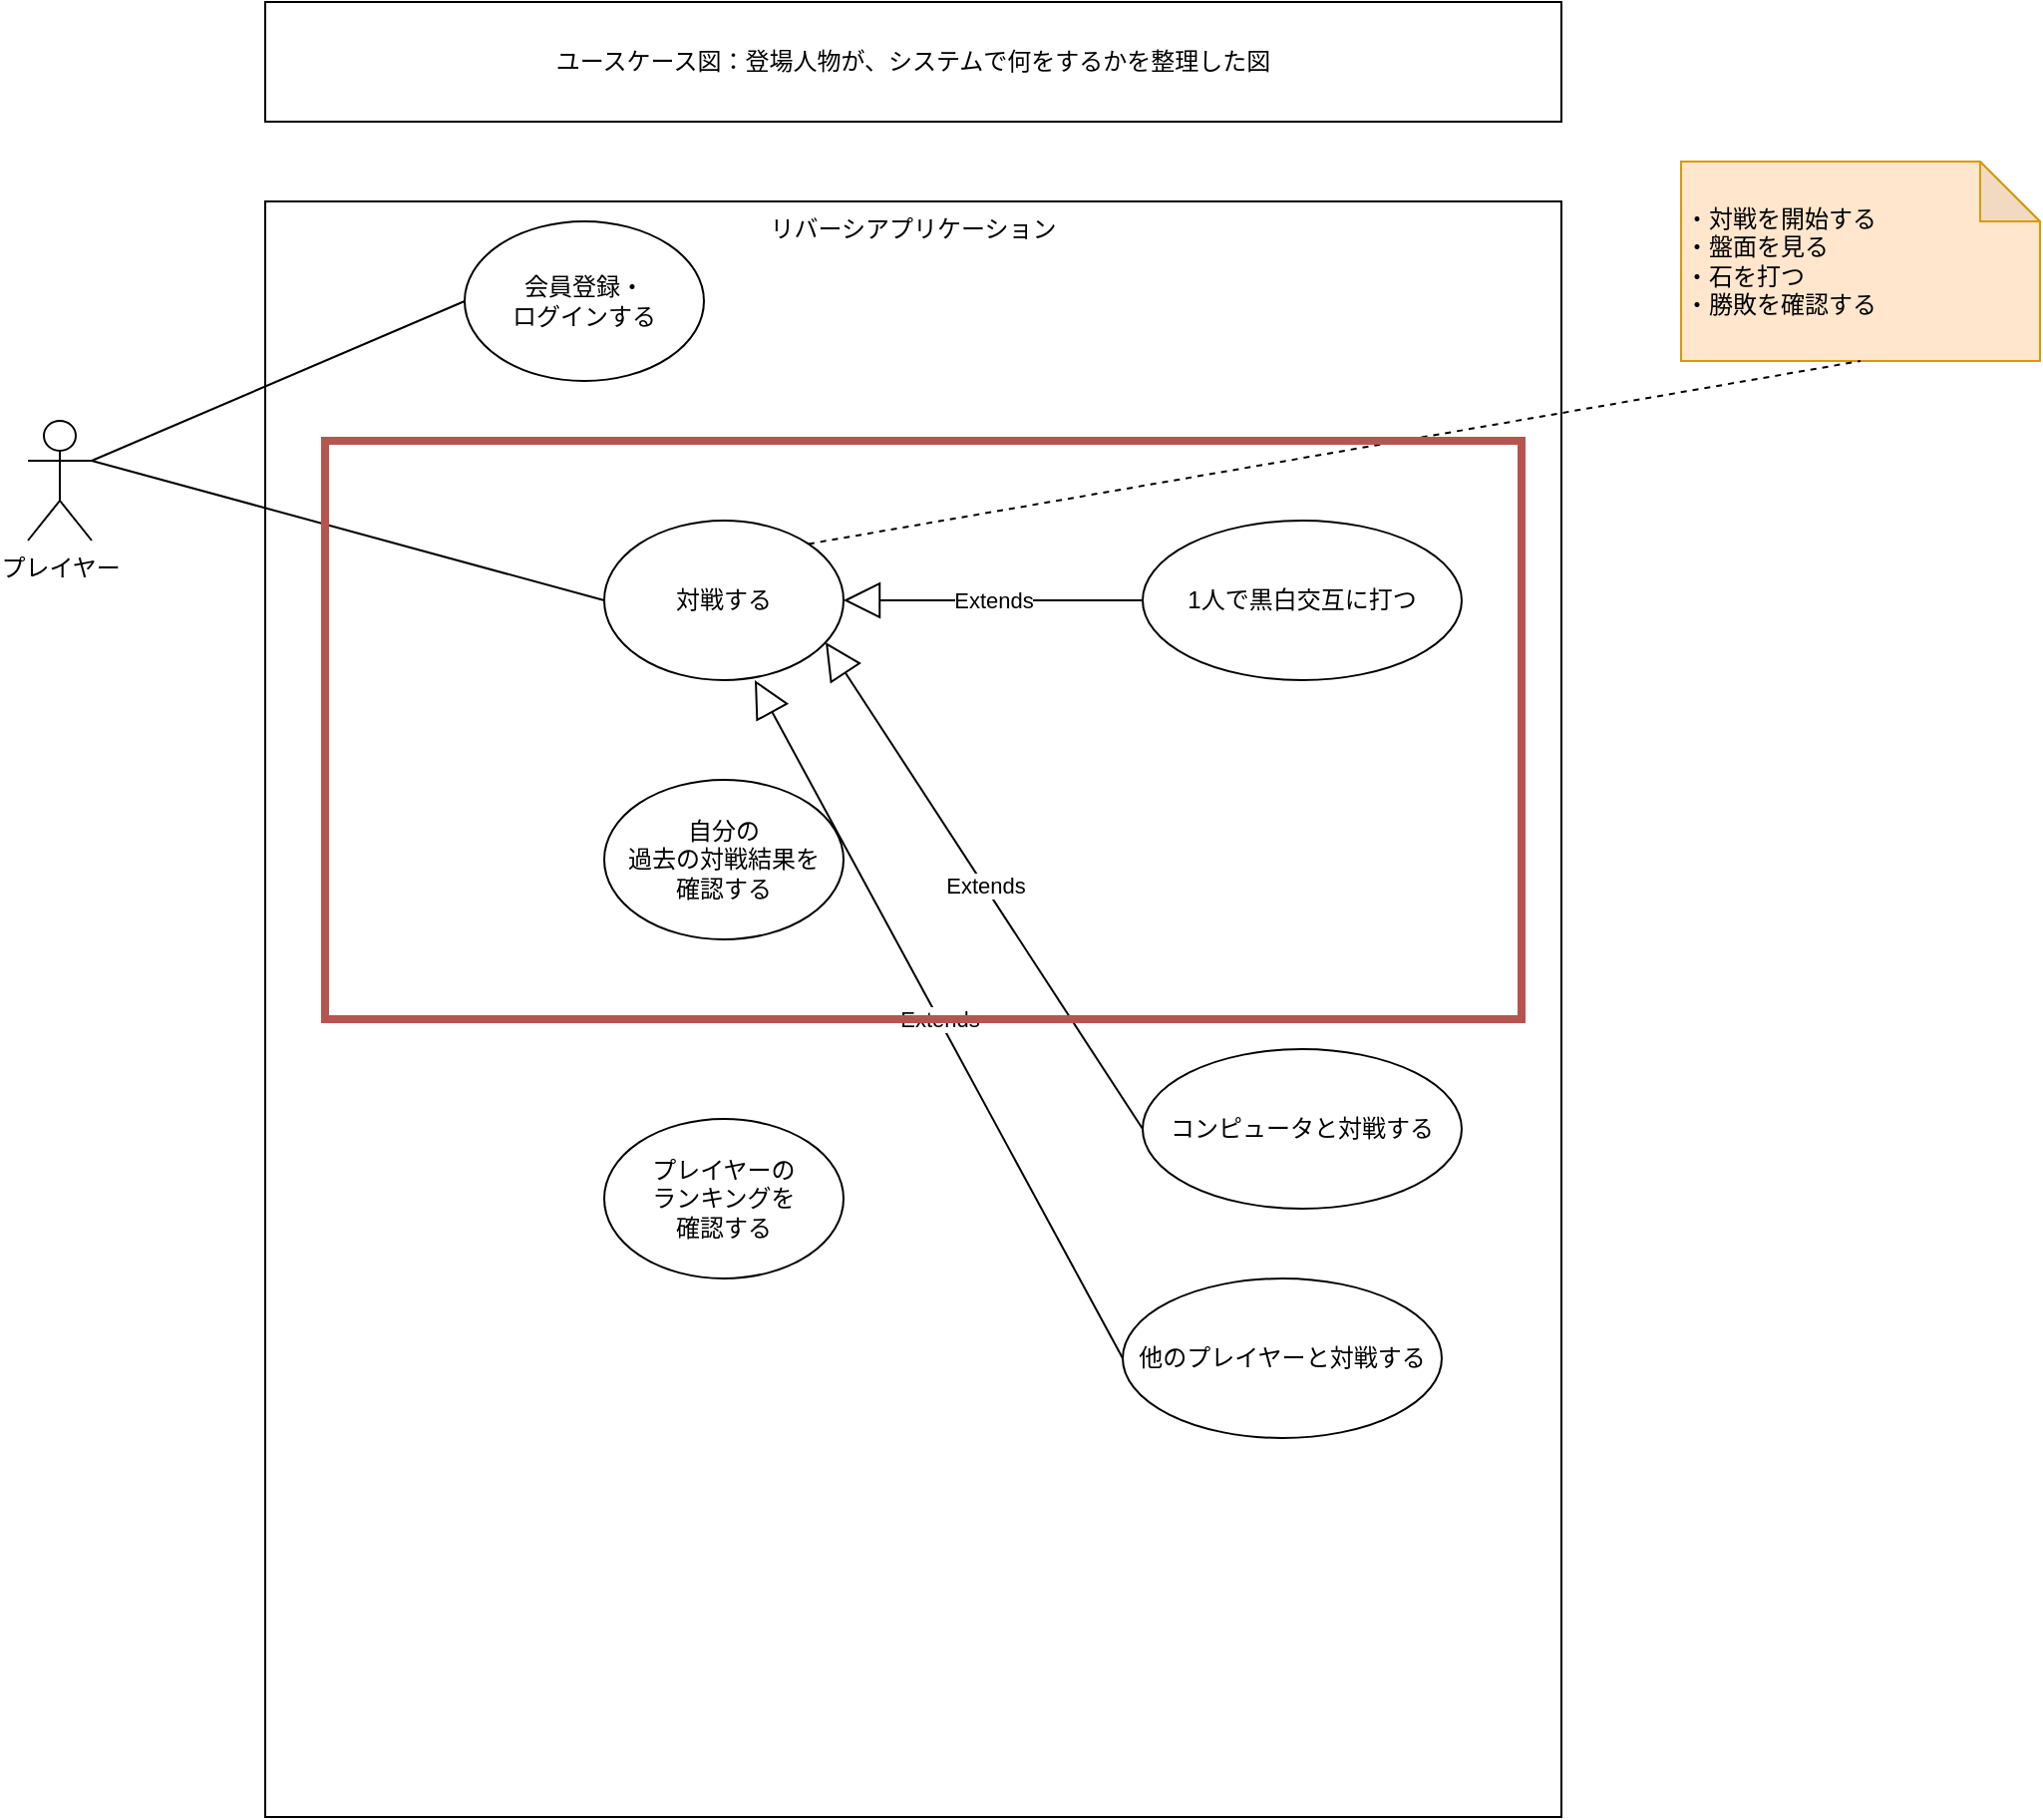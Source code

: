 <mxfile>
    <diagram id="u6bh803Heww7WclWKC7-" name="コンテキスト図">
        <mxGraphModel dx="1897" dy="1871" grid="1" gridSize="10" guides="1" tooltips="1" connect="1" arrows="1" fold="1" page="1" pageScale="1" pageWidth="827" pageHeight="1169" math="0" shadow="0">
            <root>
                <mxCell id="0"/>
                <mxCell id="1" parent="0"/>
                <mxCell id="10" value="リバーシアプリケーション" style="rounded=0;whiteSpace=wrap;html=1;verticalAlign=top;" vertex="1" parent="1">
                    <mxGeometry x="90" y="80" width="650" height="810" as="geometry"/>
                </mxCell>
                <mxCell id="9" value="ユースケース図：登場人物が、システムで何をするかを整理した図" style="rounded=0;whiteSpace=wrap;html=1;" parent="1" vertex="1">
                    <mxGeometry x="90" y="-20" width="650" height="60" as="geometry"/>
                </mxCell>
                <mxCell id="29" style="edgeStyle=none;html=1;exitX=1;exitY=0.333;exitDx=0;exitDy=0;exitPerimeter=0;entryX=0;entryY=0.5;entryDx=0;entryDy=0;endArrow=none;endFill=0;" edge="1" parent="1" source="11" target="18">
                    <mxGeometry relative="1" as="geometry"/>
                </mxCell>
                <mxCell id="11" value="プレイヤー" style="shape=umlActor;verticalLabelPosition=bottom;verticalAlign=top;html=1;outlineConnect=0;" vertex="1" parent="1">
                    <mxGeometry x="-29" y="190" width="32" height="60" as="geometry"/>
                </mxCell>
                <mxCell id="14" value="対戦する" style="ellipse;whiteSpace=wrap;html=1;" vertex="1" parent="1">
                    <mxGeometry x="260" y="240" width="120" height="80" as="geometry"/>
                </mxCell>
                <mxCell id="15" style="edgeStyle=none;html=1;exitX=0;exitY=0.5;exitDx=0;exitDy=0;entryX=1;entryY=0.333;entryDx=0;entryDy=0;entryPerimeter=0;endArrow=none;endFill=0;" edge="1" parent="1" source="14" target="11">
                    <mxGeometry relative="1" as="geometry"/>
                </mxCell>
                <mxCell id="16" value="・対戦を開始する&lt;div&gt;・盤面を見る&lt;/div&gt;&lt;div&gt;・石を打つ&lt;/div&gt;&lt;div&gt;・勝敗を確認する&lt;/div&gt;" style="shape=note;whiteSpace=wrap;html=1;backgroundOutline=1;darkOpacity=0.05;fillColor=#ffe6cc;strokeColor=#d79b00;align=left;fontColor=#000000;" vertex="1" parent="1">
                    <mxGeometry x="800" y="60" width="180" height="100" as="geometry"/>
                </mxCell>
                <mxCell id="17" style="edgeStyle=none;html=1;exitX=1;exitY=0;exitDx=0;exitDy=0;entryX=0.5;entryY=1;entryDx=0;entryDy=0;entryPerimeter=0;endArrow=none;endFill=0;dashed=1;" edge="1" parent="1" source="14" target="16">
                    <mxGeometry relative="1" as="geometry"/>
                </mxCell>
                <mxCell id="18" value="会員登録・&lt;div&gt;ログインする&lt;/div&gt;" style="ellipse;whiteSpace=wrap;html=1;" vertex="1" parent="1">
                    <mxGeometry x="190" y="90" width="120" height="80" as="geometry"/>
                </mxCell>
                <mxCell id="19" value="1人で黒白交互に打つ" style="ellipse;whiteSpace=wrap;html=1;" vertex="1" parent="1">
                    <mxGeometry x="530" y="240" width="160" height="80" as="geometry"/>
                </mxCell>
                <mxCell id="20" value="コンピュータと対戦する" style="ellipse;whiteSpace=wrap;html=1;" vertex="1" parent="1">
                    <mxGeometry x="530" y="505" width="160" height="80" as="geometry"/>
                </mxCell>
                <mxCell id="21" value="他のプレイヤーと対戦する" style="ellipse;whiteSpace=wrap;html=1;" vertex="1" parent="1">
                    <mxGeometry x="520" y="620" width="160" height="80" as="geometry"/>
                </mxCell>
                <mxCell id="22" value="Extends" style="endArrow=block;endSize=16;endFill=0;html=1;exitX=0;exitY=0.5;exitDx=0;exitDy=0;entryX=1;entryY=0.5;entryDx=0;entryDy=0;" edge="1" parent="1" source="19" target="14">
                    <mxGeometry width="160" relative="1" as="geometry">
                        <mxPoint x="230" y="380" as="sourcePoint"/>
                        <mxPoint x="390" y="380" as="targetPoint"/>
                    </mxGeometry>
                </mxCell>
                <mxCell id="23" value="Extends" style="endArrow=block;endSize=16;endFill=0;html=1;exitX=0;exitY=0.5;exitDx=0;exitDy=0;entryX=0.925;entryY=0.763;entryDx=0;entryDy=0;entryPerimeter=0;" edge="1" parent="1" source="20" target="14">
                    <mxGeometry width="160" relative="1" as="geometry">
                        <mxPoint x="540" y="290" as="sourcePoint"/>
                        <mxPoint x="390" y="290" as="targetPoint"/>
                    </mxGeometry>
                </mxCell>
                <mxCell id="24" value="Extends" style="endArrow=block;endSize=16;endFill=0;html=1;exitX=0;exitY=0.5;exitDx=0;exitDy=0;entryX=0.925;entryY=0.763;entryDx=0;entryDy=0;entryPerimeter=0;" edge="1" parent="1" source="21">
                    <mxGeometry width="160" relative="1" as="geometry">
                        <mxPoint x="494.5" y="409" as="sourcePoint"/>
                        <mxPoint x="335.5" y="320" as="targetPoint"/>
                    </mxGeometry>
                </mxCell>
                <mxCell id="25" value="&lt;div&gt;自分の&lt;/div&gt;&lt;div&gt;過去の対戦結果を&lt;/div&gt;&lt;div&gt;確認する&lt;/div&gt;" style="ellipse;whiteSpace=wrap;html=1;" vertex="1" parent="1">
                    <mxGeometry x="260" y="370" width="120" height="80" as="geometry"/>
                </mxCell>
                <mxCell id="26" value="プレイヤーの&lt;div&gt;ランキングを&lt;/div&gt;&lt;div&gt;確認する&lt;/div&gt;" style="ellipse;whiteSpace=wrap;html=1;" vertex="1" parent="1">
                    <mxGeometry x="260" y="540" width="120" height="80" as="geometry"/>
                </mxCell>
                <mxCell id="27" value="" style="rounded=0;whiteSpace=wrap;html=1;fillColor=none;strokeColor=#b85450;strokeWidth=4;" vertex="1" parent="1">
                    <mxGeometry x="120" y="200" width="600" height="290" as="geometry"/>
                </mxCell>
            </root>
        </mxGraphModel>
    </diagram>
</mxfile>